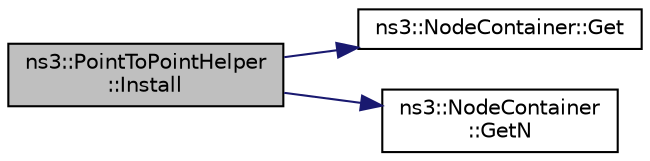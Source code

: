 digraph "ns3::PointToPointHelper::Install"
{
 // LATEX_PDF_SIZE
  edge [fontname="Helvetica",fontsize="10",labelfontname="Helvetica",labelfontsize="10"];
  node [fontname="Helvetica",fontsize="10",shape=record];
  rankdir="LR";
  Node1 [label="ns3::PointToPointHelper\l::Install",height=0.2,width=0.4,color="black", fillcolor="grey75", style="filled", fontcolor="black",tooltip=" "];
  Node1 -> Node2 [color="midnightblue",fontsize="10",style="solid",fontname="Helvetica"];
  Node2 [label="ns3::NodeContainer::Get",height=0.2,width=0.4,color="black", fillcolor="white", style="filled",URL="$classns3_1_1_node_container.html#aff885e5a6b02ca4a27f5725de647d96e",tooltip="Get the Ptr<Node> stored in this container at a given index."];
  Node1 -> Node3 [color="midnightblue",fontsize="10",style="solid",fontname="Helvetica"];
  Node3 [label="ns3::NodeContainer\l::GetN",height=0.2,width=0.4,color="black", fillcolor="white", style="filled",URL="$classns3_1_1_node_container.html#a35aed8b8abb7b7988b086f66d15cdda9",tooltip="Get the number of Ptr<Node> stored in this container."];
}
